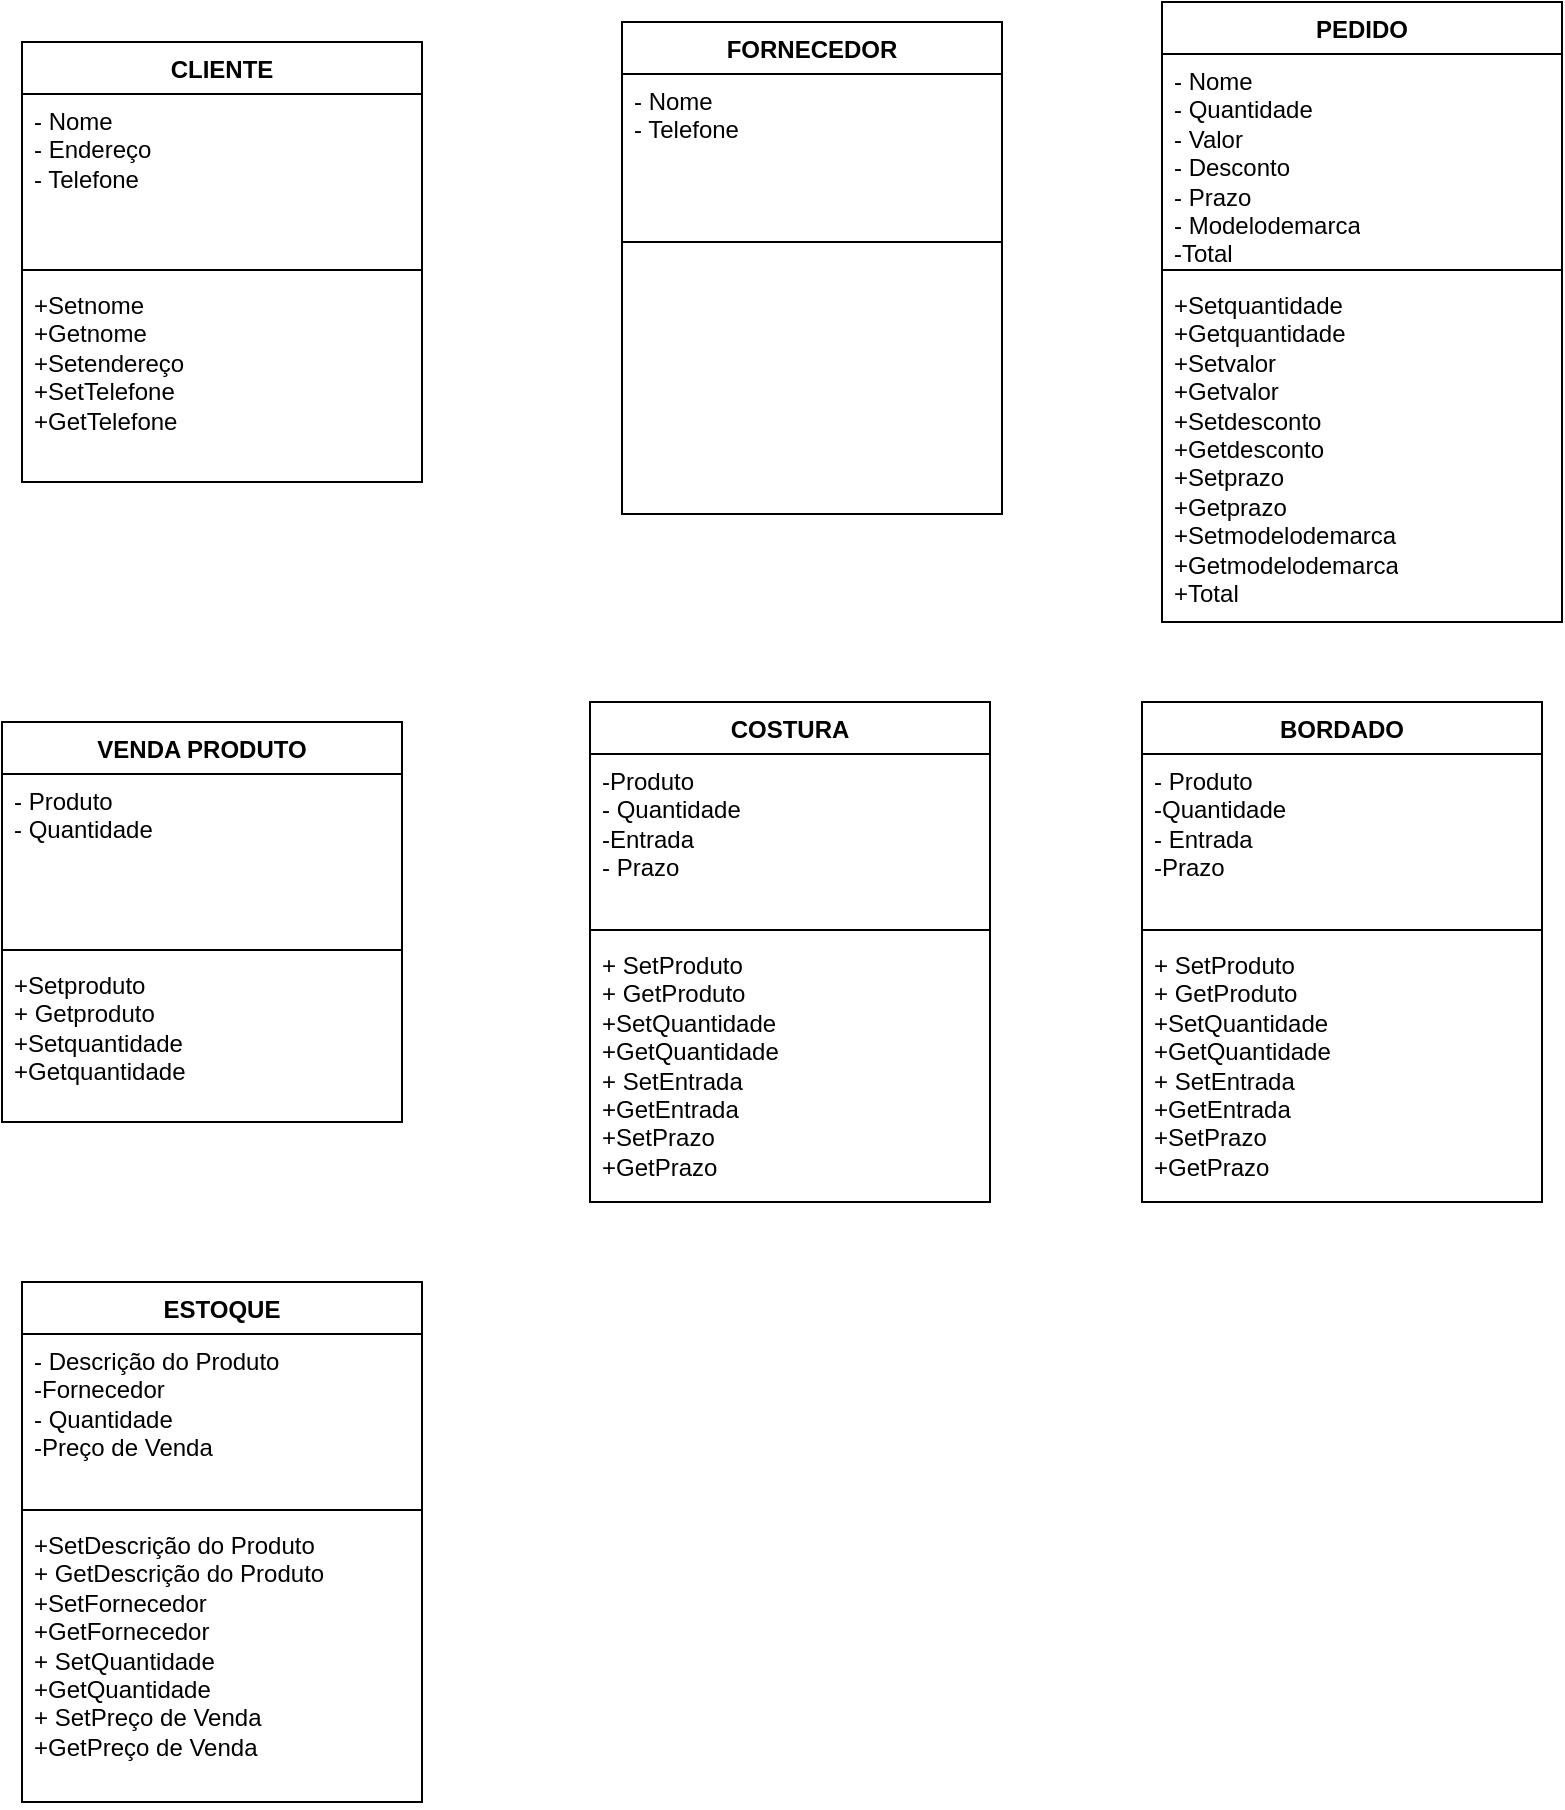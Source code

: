 <mxfile version="24.5.5" type="device">
  <diagram name="Página-1" id="8g5UxwbBV7fBOMAHT_9J">
    <mxGraphModel dx="1434" dy="782" grid="1" gridSize="10" guides="1" tooltips="1" connect="1" arrows="1" fold="1" page="1" pageScale="1" pageWidth="827" pageHeight="1169" math="0" shadow="0">
      <root>
        <mxCell id="0" />
        <mxCell id="1" parent="0" />
        <mxCell id="SrotFO3bvHfG-XIGQ00X-2" value="CLIENTE" style="swimlane;fontStyle=1;align=center;verticalAlign=top;childLayout=stackLayout;horizontal=1;startSize=26;horizontalStack=0;resizeParent=1;resizeParentMax=0;resizeLast=0;collapsible=1;marginBottom=0;whiteSpace=wrap;html=1;" vertex="1" parent="1">
          <mxGeometry x="30" y="110" width="200" height="220" as="geometry" />
        </mxCell>
        <mxCell id="SrotFO3bvHfG-XIGQ00X-3" value="- Nome&amp;nbsp;&lt;div&gt;- Endereço&lt;/div&gt;&lt;div&gt;- Telefone&lt;/div&gt;" style="text;strokeColor=none;fillColor=none;align=left;verticalAlign=top;spacingLeft=4;spacingRight=4;overflow=hidden;rotatable=0;points=[[0,0.5],[1,0.5]];portConstraint=eastwest;whiteSpace=wrap;html=1;" vertex="1" parent="SrotFO3bvHfG-XIGQ00X-2">
          <mxGeometry y="26" width="200" height="84" as="geometry" />
        </mxCell>
        <mxCell id="SrotFO3bvHfG-XIGQ00X-4" value="" style="line;strokeWidth=1;fillColor=none;align=left;verticalAlign=middle;spacingTop=-1;spacingLeft=3;spacingRight=3;rotatable=0;labelPosition=right;points=[];portConstraint=eastwest;strokeColor=inherit;" vertex="1" parent="SrotFO3bvHfG-XIGQ00X-2">
          <mxGeometry y="110" width="200" height="8" as="geometry" />
        </mxCell>
        <mxCell id="SrotFO3bvHfG-XIGQ00X-5" value="&lt;div&gt;+Setnome&lt;/div&gt;&lt;div&gt;+Getnome&lt;/div&gt;&lt;div&gt;+Setendereço&lt;/div&gt;&lt;div&gt;+SetTelefone&lt;/div&gt;&lt;div&gt;+GetTelefone&lt;/div&gt;" style="text;strokeColor=none;fillColor=none;align=left;verticalAlign=top;spacingLeft=4;spacingRight=4;overflow=hidden;rotatable=0;points=[[0,0.5],[1,0.5]];portConstraint=eastwest;whiteSpace=wrap;html=1;" vertex="1" parent="SrotFO3bvHfG-XIGQ00X-2">
          <mxGeometry y="118" width="200" height="102" as="geometry" />
        </mxCell>
        <mxCell id="SrotFO3bvHfG-XIGQ00X-6" value="FORNECEDOR" style="swimlane;fontStyle=1;align=center;verticalAlign=top;childLayout=stackLayout;horizontal=1;startSize=26;horizontalStack=0;resizeParent=1;resizeParentMax=0;resizeLast=0;collapsible=1;marginBottom=0;whiteSpace=wrap;html=1;" vertex="1" parent="1">
          <mxGeometry x="330" y="100" width="190" height="246" as="geometry" />
        </mxCell>
        <mxCell id="SrotFO3bvHfG-XIGQ00X-7" value="- Nome&amp;nbsp;&lt;div&gt;- Telefone&lt;/div&gt;" style="text;strokeColor=none;fillColor=none;align=left;verticalAlign=top;spacingLeft=4;spacingRight=4;overflow=hidden;rotatable=0;points=[[0,0.5],[1,0.5]];portConstraint=eastwest;whiteSpace=wrap;html=1;" vertex="1" parent="SrotFO3bvHfG-XIGQ00X-6">
          <mxGeometry y="26" width="190" height="80" as="geometry" />
        </mxCell>
        <mxCell id="SrotFO3bvHfG-XIGQ00X-8" value="" style="line;strokeWidth=1;fillColor=none;align=left;verticalAlign=middle;spacingTop=-1;spacingLeft=3;spacingRight=3;rotatable=0;labelPosition=right;points=[];portConstraint=eastwest;strokeColor=inherit;" vertex="1" parent="SrotFO3bvHfG-XIGQ00X-6">
          <mxGeometry y="106" width="190" height="8" as="geometry" />
        </mxCell>
        <mxCell id="SrotFO3bvHfG-XIGQ00X-9" value="&lt;div&gt;&lt;br&gt;&lt;/div&gt;" style="text;strokeColor=none;fillColor=none;align=left;verticalAlign=top;spacingLeft=4;spacingRight=4;overflow=hidden;rotatable=0;points=[[0,0.5],[1,0.5]];portConstraint=eastwest;whiteSpace=wrap;html=1;" vertex="1" parent="SrotFO3bvHfG-XIGQ00X-6">
          <mxGeometry y="114" width="190" height="132" as="geometry" />
        </mxCell>
        <mxCell id="SrotFO3bvHfG-XIGQ00X-10" value="PEDIDO" style="swimlane;fontStyle=1;align=center;verticalAlign=top;childLayout=stackLayout;horizontal=1;startSize=26;horizontalStack=0;resizeParent=1;resizeParentMax=0;resizeLast=0;collapsible=1;marginBottom=0;whiteSpace=wrap;html=1;" vertex="1" parent="1">
          <mxGeometry x="600" y="90" width="200" height="310" as="geometry" />
        </mxCell>
        <mxCell id="SrotFO3bvHfG-XIGQ00X-11" value="- Nome&amp;nbsp;&lt;div&gt;- Quantidade&lt;/div&gt;&lt;div&gt;- Valor&lt;/div&gt;&lt;div&gt;- Desconto&lt;/div&gt;&lt;div&gt;- Prazo&lt;/div&gt;&lt;div&gt;- Modelodemarca&lt;/div&gt;&lt;div&gt;-Total&lt;/div&gt;&lt;div&gt;&lt;div&gt;&lt;br&gt;&lt;/div&gt;&lt;div&gt;&lt;br&gt;&lt;/div&gt;&lt;/div&gt;" style="text;strokeColor=none;fillColor=none;align=left;verticalAlign=top;spacingLeft=4;spacingRight=4;overflow=hidden;rotatable=0;points=[[0,0.5],[1,0.5]];portConstraint=eastwest;whiteSpace=wrap;html=1;" vertex="1" parent="SrotFO3bvHfG-XIGQ00X-10">
          <mxGeometry y="26" width="200" height="104" as="geometry" />
        </mxCell>
        <mxCell id="SrotFO3bvHfG-XIGQ00X-12" value="" style="line;strokeWidth=1;fillColor=none;align=left;verticalAlign=middle;spacingTop=-1;spacingLeft=3;spacingRight=3;rotatable=0;labelPosition=right;points=[];portConstraint=eastwest;strokeColor=inherit;" vertex="1" parent="SrotFO3bvHfG-XIGQ00X-10">
          <mxGeometry y="130" width="200" height="8" as="geometry" />
        </mxCell>
        <mxCell id="SrotFO3bvHfG-XIGQ00X-13" value="+Setquantidade&lt;div&gt;+Getquantidade&lt;/div&gt;&lt;div&gt;+Setvalor&lt;/div&gt;&lt;div&gt;+Getvalor&lt;/div&gt;&lt;div&gt;+Setdesconto&lt;/div&gt;&lt;div&gt;+Getdesconto&lt;/div&gt;&lt;div&gt;+Setprazo&lt;/div&gt;&lt;div&gt;+Getprazo&lt;/div&gt;&lt;div&gt;+Setmodelodemarca&lt;/div&gt;&lt;div&gt;+Getmodelodemarca&lt;/div&gt;&lt;div&gt;+Total&lt;/div&gt;&lt;div&gt;&lt;div&gt;&lt;br&gt;&lt;/div&gt;&lt;/div&gt;" style="text;strokeColor=none;fillColor=none;align=left;verticalAlign=top;spacingLeft=4;spacingRight=4;overflow=hidden;rotatable=0;points=[[0,0.5],[1,0.5]];portConstraint=eastwest;whiteSpace=wrap;html=1;" vertex="1" parent="SrotFO3bvHfG-XIGQ00X-10">
          <mxGeometry y="138" width="200" height="172" as="geometry" />
        </mxCell>
        <mxCell id="SrotFO3bvHfG-XIGQ00X-20" value="VENDA PRODUTO" style="swimlane;fontStyle=1;align=center;verticalAlign=top;childLayout=stackLayout;horizontal=1;startSize=26;horizontalStack=0;resizeParent=1;resizeParentMax=0;resizeLast=0;collapsible=1;marginBottom=0;whiteSpace=wrap;html=1;" vertex="1" parent="1">
          <mxGeometry x="20" y="450" width="200" height="200" as="geometry" />
        </mxCell>
        <mxCell id="SrotFO3bvHfG-XIGQ00X-21" value="- Produto&lt;div&gt;- Quantidade&lt;/div&gt;" style="text;strokeColor=none;fillColor=none;align=left;verticalAlign=top;spacingLeft=4;spacingRight=4;overflow=hidden;rotatable=0;points=[[0,0.5],[1,0.5]];portConstraint=eastwest;whiteSpace=wrap;html=1;" vertex="1" parent="SrotFO3bvHfG-XIGQ00X-20">
          <mxGeometry y="26" width="200" height="84" as="geometry" />
        </mxCell>
        <mxCell id="SrotFO3bvHfG-XIGQ00X-22" value="" style="line;strokeWidth=1;fillColor=none;align=left;verticalAlign=middle;spacingTop=-1;spacingLeft=3;spacingRight=3;rotatable=0;labelPosition=right;points=[];portConstraint=eastwest;strokeColor=inherit;" vertex="1" parent="SrotFO3bvHfG-XIGQ00X-20">
          <mxGeometry y="110" width="200" height="8" as="geometry" />
        </mxCell>
        <mxCell id="SrotFO3bvHfG-XIGQ00X-23" value="&lt;div&gt;+Setproduto&lt;/div&gt;&lt;div&gt;+ Getproduto&lt;/div&gt;&lt;div&gt;+Setquantidade&lt;/div&gt;&lt;div&gt;+Getquantidade&lt;/div&gt;" style="text;strokeColor=none;fillColor=none;align=left;verticalAlign=top;spacingLeft=4;spacingRight=4;overflow=hidden;rotatable=0;points=[[0,0.5],[1,0.5]];portConstraint=eastwest;whiteSpace=wrap;html=1;" vertex="1" parent="SrotFO3bvHfG-XIGQ00X-20">
          <mxGeometry y="118" width="200" height="82" as="geometry" />
        </mxCell>
        <mxCell id="SrotFO3bvHfG-XIGQ00X-24" value="COSTURA" style="swimlane;fontStyle=1;align=center;verticalAlign=top;childLayout=stackLayout;horizontal=1;startSize=26;horizontalStack=0;resizeParent=1;resizeParentMax=0;resizeLast=0;collapsible=1;marginBottom=0;whiteSpace=wrap;html=1;" vertex="1" parent="1">
          <mxGeometry x="314" y="440" width="200" height="250" as="geometry" />
        </mxCell>
        <mxCell id="SrotFO3bvHfG-XIGQ00X-25" value="-Produto&lt;div&gt;- Quantidade&lt;/div&gt;&lt;div&gt;-Entrada&lt;/div&gt;&lt;div&gt;- Prazo&lt;/div&gt;" style="text;strokeColor=none;fillColor=none;align=left;verticalAlign=top;spacingLeft=4;spacingRight=4;overflow=hidden;rotatable=0;points=[[0,0.5],[1,0.5]];portConstraint=eastwest;whiteSpace=wrap;html=1;" vertex="1" parent="SrotFO3bvHfG-XIGQ00X-24">
          <mxGeometry y="26" width="200" height="84" as="geometry" />
        </mxCell>
        <mxCell id="SrotFO3bvHfG-XIGQ00X-26" value="" style="line;strokeWidth=1;fillColor=none;align=left;verticalAlign=middle;spacingTop=-1;spacingLeft=3;spacingRight=3;rotatable=0;labelPosition=right;points=[];portConstraint=eastwest;strokeColor=inherit;" vertex="1" parent="SrotFO3bvHfG-XIGQ00X-24">
          <mxGeometry y="110" width="200" height="8" as="geometry" />
        </mxCell>
        <mxCell id="SrotFO3bvHfG-XIGQ00X-27" value="&lt;div&gt;+ SetProduto&lt;/div&gt;&lt;div&gt;+ GetProduto&lt;/div&gt;&lt;div&gt;+SetQuantidade&lt;/div&gt;&lt;div&gt;+GetQuantidade&lt;/div&gt;&lt;div&gt;+ SetEntrada&lt;/div&gt;&lt;div&gt;+GetEntrada&lt;/div&gt;&lt;div&gt;+SetPrazo&lt;/div&gt;&lt;div&gt;+GetPrazo&lt;/div&gt;&lt;div&gt;&lt;br&gt;&lt;/div&gt;" style="text;strokeColor=none;fillColor=none;align=left;verticalAlign=top;spacingLeft=4;spacingRight=4;overflow=hidden;rotatable=0;points=[[0,0.5],[1,0.5]];portConstraint=eastwest;whiteSpace=wrap;html=1;" vertex="1" parent="SrotFO3bvHfG-XIGQ00X-24">
          <mxGeometry y="118" width="200" height="132" as="geometry" />
        </mxCell>
        <mxCell id="SrotFO3bvHfG-XIGQ00X-28" value="BORDADO" style="swimlane;fontStyle=1;align=center;verticalAlign=top;childLayout=stackLayout;horizontal=1;startSize=26;horizontalStack=0;resizeParent=1;resizeParentMax=0;resizeLast=0;collapsible=1;marginBottom=0;whiteSpace=wrap;html=1;" vertex="1" parent="1">
          <mxGeometry x="590" y="440" width="200" height="250" as="geometry" />
        </mxCell>
        <mxCell id="SrotFO3bvHfG-XIGQ00X-29" value="- Produto&lt;div&gt;-Quantidade&lt;/div&gt;&lt;div&gt;- Entrada&lt;/div&gt;&lt;div&gt;-Prazo&lt;/div&gt;" style="text;strokeColor=none;fillColor=none;align=left;verticalAlign=top;spacingLeft=4;spacingRight=4;overflow=hidden;rotatable=0;points=[[0,0.5],[1,0.5]];portConstraint=eastwest;whiteSpace=wrap;html=1;" vertex="1" parent="SrotFO3bvHfG-XIGQ00X-28">
          <mxGeometry y="26" width="200" height="84" as="geometry" />
        </mxCell>
        <mxCell id="SrotFO3bvHfG-XIGQ00X-30" value="" style="line;strokeWidth=1;fillColor=none;align=left;verticalAlign=middle;spacingTop=-1;spacingLeft=3;spacingRight=3;rotatable=0;labelPosition=right;points=[];portConstraint=eastwest;strokeColor=inherit;" vertex="1" parent="SrotFO3bvHfG-XIGQ00X-28">
          <mxGeometry y="110" width="200" height="8" as="geometry" />
        </mxCell>
        <mxCell id="SrotFO3bvHfG-XIGQ00X-31" value="&lt;div&gt;+ SetProduto&lt;/div&gt;&lt;div&gt;+ GetProduto&lt;/div&gt;&lt;div&gt;+SetQuantidade&lt;/div&gt;&lt;div&gt;+GetQuantidade&lt;/div&gt;&lt;div&gt;+ SetEntrada&lt;/div&gt;&lt;div&gt;+GetEntrada&lt;/div&gt;&lt;div&gt;+SetPrazo&lt;/div&gt;&lt;div&gt;+GetPrazo&lt;/div&gt;&lt;div&gt;&lt;br&gt;&lt;/div&gt;" style="text;strokeColor=none;fillColor=none;align=left;verticalAlign=top;spacingLeft=4;spacingRight=4;overflow=hidden;rotatable=0;points=[[0,0.5],[1,0.5]];portConstraint=eastwest;whiteSpace=wrap;html=1;" vertex="1" parent="SrotFO3bvHfG-XIGQ00X-28">
          <mxGeometry y="118" width="200" height="132" as="geometry" />
        </mxCell>
        <mxCell id="SrotFO3bvHfG-XIGQ00X-33" value="ESTOQUE" style="swimlane;fontStyle=1;align=center;verticalAlign=top;childLayout=stackLayout;horizontal=1;startSize=26;horizontalStack=0;resizeParent=1;resizeParentMax=0;resizeLast=0;collapsible=1;marginBottom=0;whiteSpace=wrap;html=1;" vertex="1" parent="1">
          <mxGeometry x="30" y="730" width="200" height="260" as="geometry" />
        </mxCell>
        <mxCell id="SrotFO3bvHfG-XIGQ00X-34" value="- Descrição do Produto&lt;div&gt;-Fornecedor&lt;/div&gt;&lt;div&gt;- Quantidade&lt;/div&gt;&lt;div&gt;-Preço de Venda&lt;/div&gt;" style="text;strokeColor=none;fillColor=none;align=left;verticalAlign=top;spacingLeft=4;spacingRight=4;overflow=hidden;rotatable=0;points=[[0,0.5],[1,0.5]];portConstraint=eastwest;whiteSpace=wrap;html=1;" vertex="1" parent="SrotFO3bvHfG-XIGQ00X-33">
          <mxGeometry y="26" width="200" height="84" as="geometry" />
        </mxCell>
        <mxCell id="SrotFO3bvHfG-XIGQ00X-35" value="" style="line;strokeWidth=1;fillColor=none;align=left;verticalAlign=middle;spacingTop=-1;spacingLeft=3;spacingRight=3;rotatable=0;labelPosition=right;points=[];portConstraint=eastwest;strokeColor=inherit;" vertex="1" parent="SrotFO3bvHfG-XIGQ00X-33">
          <mxGeometry y="110" width="200" height="8" as="geometry" />
        </mxCell>
        <mxCell id="SrotFO3bvHfG-XIGQ00X-36" value="+SetDescrição do Produto&lt;div&gt;+ GetDescrição do Produto&lt;/div&gt;&lt;div&gt;+SetFornecedor&lt;/div&gt;&lt;div&gt;+GetFornecedor&lt;/div&gt;&lt;div&gt;+ SetQuantidade&lt;/div&gt;&lt;div&gt;+GetQuantidade&lt;/div&gt;&lt;div&gt;+ SetPreço de Venda&lt;/div&gt;&lt;div&gt;+GetPreço de Venda&lt;/div&gt;&lt;div&gt;&lt;br&gt;&lt;/div&gt;" style="text;strokeColor=none;fillColor=none;align=left;verticalAlign=top;spacingLeft=4;spacingRight=4;overflow=hidden;rotatable=0;points=[[0,0.5],[1,0.5]];portConstraint=eastwest;whiteSpace=wrap;html=1;" vertex="1" parent="SrotFO3bvHfG-XIGQ00X-33">
          <mxGeometry y="118" width="200" height="142" as="geometry" />
        </mxCell>
      </root>
    </mxGraphModel>
  </diagram>
</mxfile>
